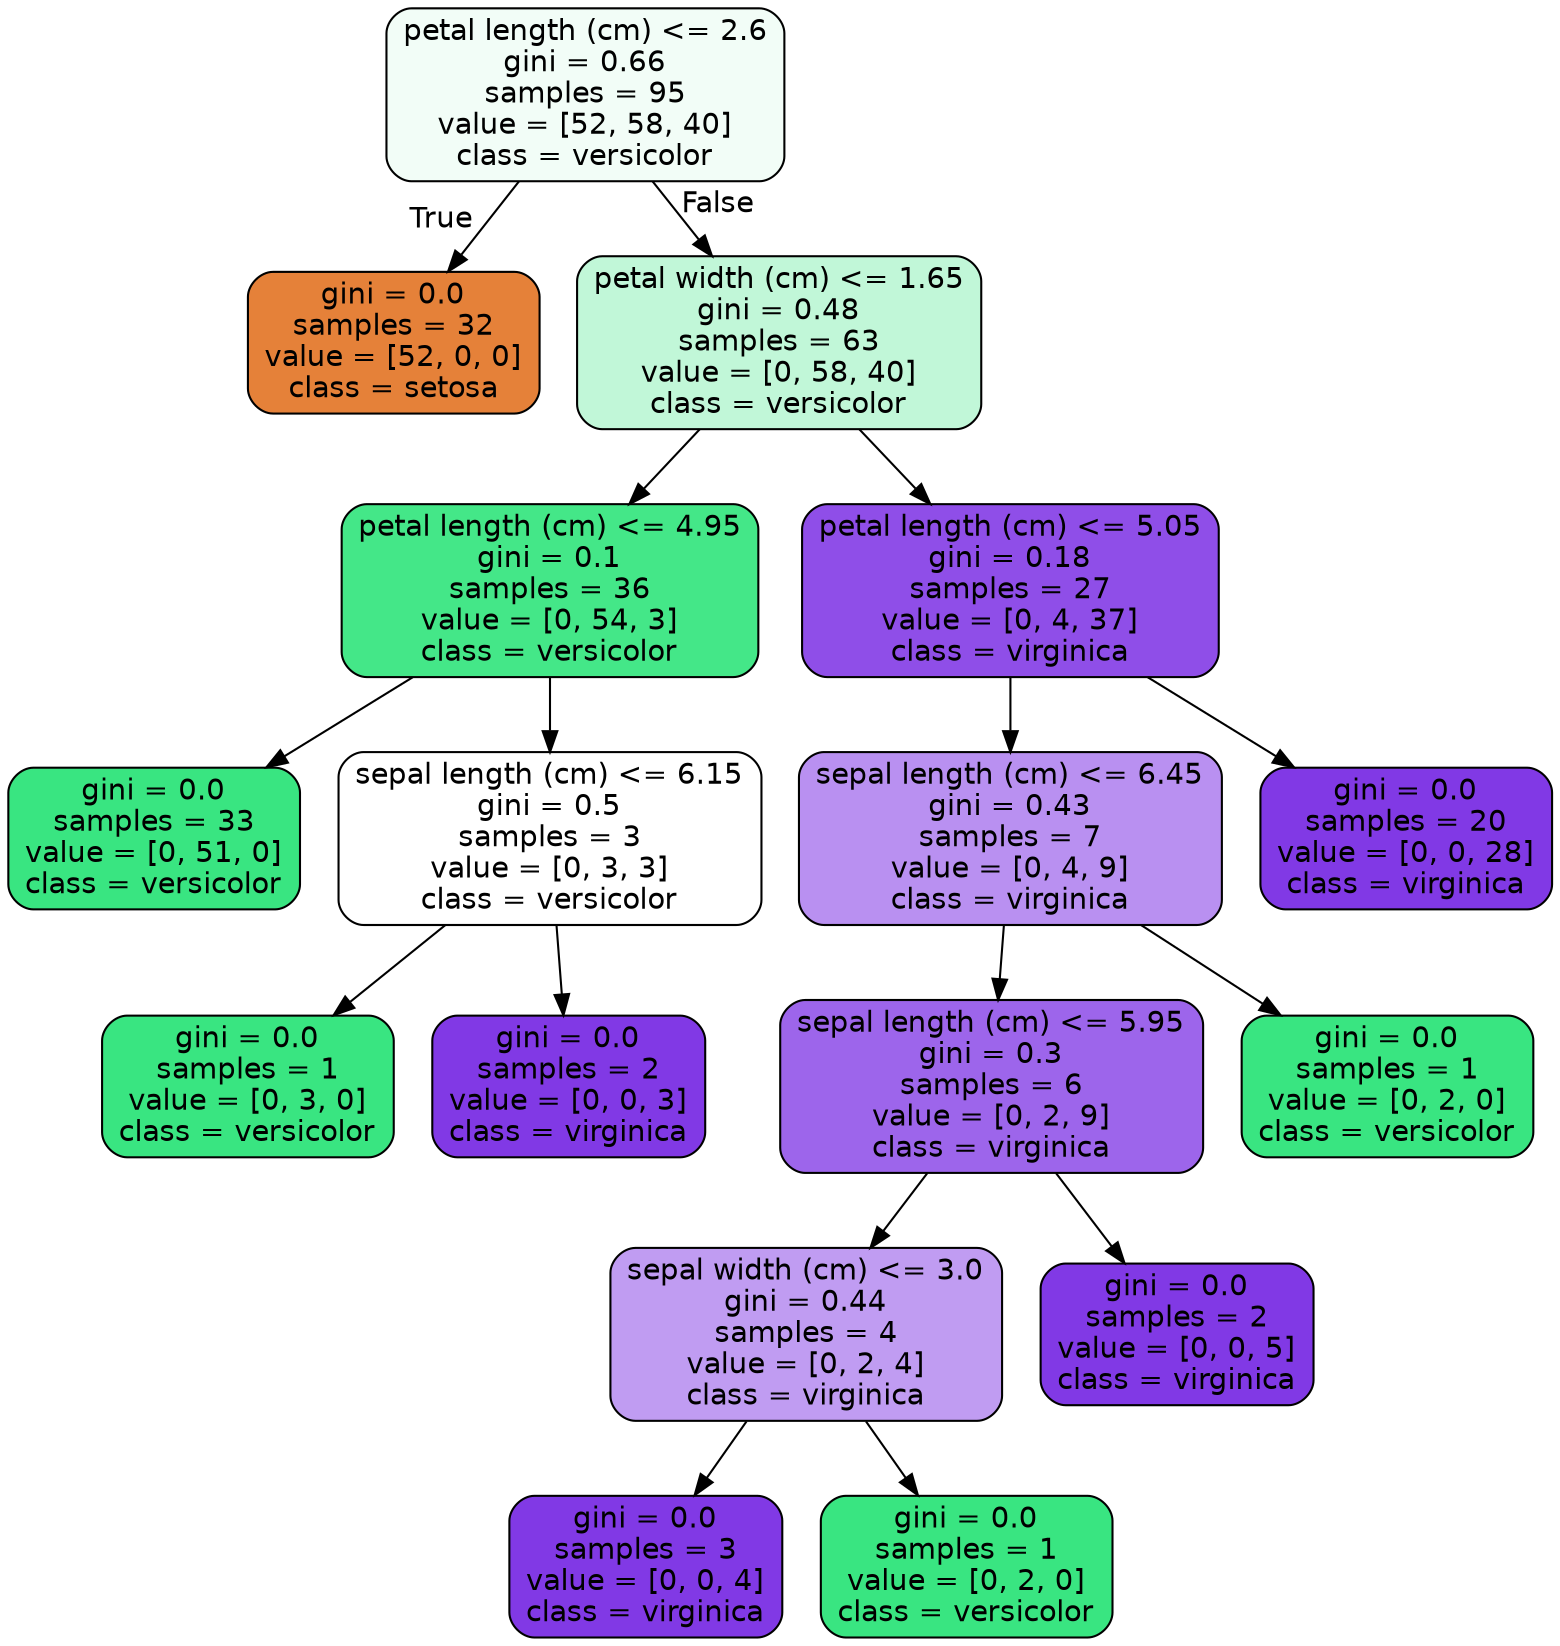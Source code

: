 digraph Tree {
node [shape=box, style="filled, rounded", color="black", fontname=helvetica] ;
edge [fontname=helvetica] ;
0 [label="petal length (cm) <= 2.6\ngini = 0.66\nsamples = 95\nvalue = [52, 58, 40]\nclass = versicolor", fillcolor="#39e58110"] ;
1 [label="gini = 0.0\nsamples = 32\nvalue = [52, 0, 0]\nclass = setosa", fillcolor="#e58139ff"] ;
0 -> 1 [labeldistance=2.5, labelangle=45, headlabel="True"] ;
2 [label="petal width (cm) <= 1.65\ngini = 0.48\nsamples = 63\nvalue = [0, 58, 40]\nclass = versicolor", fillcolor="#39e5814f"] ;
0 -> 2 [labeldistance=2.5, labelangle=-45, headlabel="False"] ;
3 [label="petal length (cm) <= 4.95\ngini = 0.1\nsamples = 36\nvalue = [0, 54, 3]\nclass = versicolor", fillcolor="#39e581f1"] ;
2 -> 3 ;
4 [label="gini = 0.0\nsamples = 33\nvalue = [0, 51, 0]\nclass = versicolor", fillcolor="#39e581ff"] ;
3 -> 4 ;
5 [label="sepal length (cm) <= 6.15\ngini = 0.5\nsamples = 3\nvalue = [0, 3, 3]\nclass = versicolor", fillcolor="#39e58100"] ;
3 -> 5 ;
6 [label="gini = 0.0\nsamples = 1\nvalue = [0, 3, 0]\nclass = versicolor", fillcolor="#39e581ff"] ;
5 -> 6 ;
7 [label="gini = 0.0\nsamples = 2\nvalue = [0, 0, 3]\nclass = virginica", fillcolor="#8139e5ff"] ;
5 -> 7 ;
8 [label="petal length (cm) <= 5.05\ngini = 0.18\nsamples = 27\nvalue = [0, 4, 37]\nclass = virginica", fillcolor="#8139e5e3"] ;
2 -> 8 ;
9 [label="sepal length (cm) <= 6.45\ngini = 0.43\nsamples = 7\nvalue = [0, 4, 9]\nclass = virginica", fillcolor="#8139e58e"] ;
8 -> 9 ;
10 [label="sepal length (cm) <= 5.95\ngini = 0.3\nsamples = 6\nvalue = [0, 2, 9]\nclass = virginica", fillcolor="#8139e5c6"] ;
9 -> 10 ;
11 [label="sepal width (cm) <= 3.0\ngini = 0.44\nsamples = 4\nvalue = [0, 2, 4]\nclass = virginica", fillcolor="#8139e57f"] ;
10 -> 11 ;
12 [label="gini = 0.0\nsamples = 3\nvalue = [0, 0, 4]\nclass = virginica", fillcolor="#8139e5ff"] ;
11 -> 12 ;
13 [label="gini = 0.0\nsamples = 1\nvalue = [0, 2, 0]\nclass = versicolor", fillcolor="#39e581ff"] ;
11 -> 13 ;
14 [label="gini = 0.0\nsamples = 2\nvalue = [0, 0, 5]\nclass = virginica", fillcolor="#8139e5ff"] ;
10 -> 14 ;
15 [label="gini = 0.0\nsamples = 1\nvalue = [0, 2, 0]\nclass = versicolor", fillcolor="#39e581ff"] ;
9 -> 15 ;
16 [label="gini = 0.0\nsamples = 20\nvalue = [0, 0, 28]\nclass = virginica", fillcolor="#8139e5ff"] ;
8 -> 16 ;
}